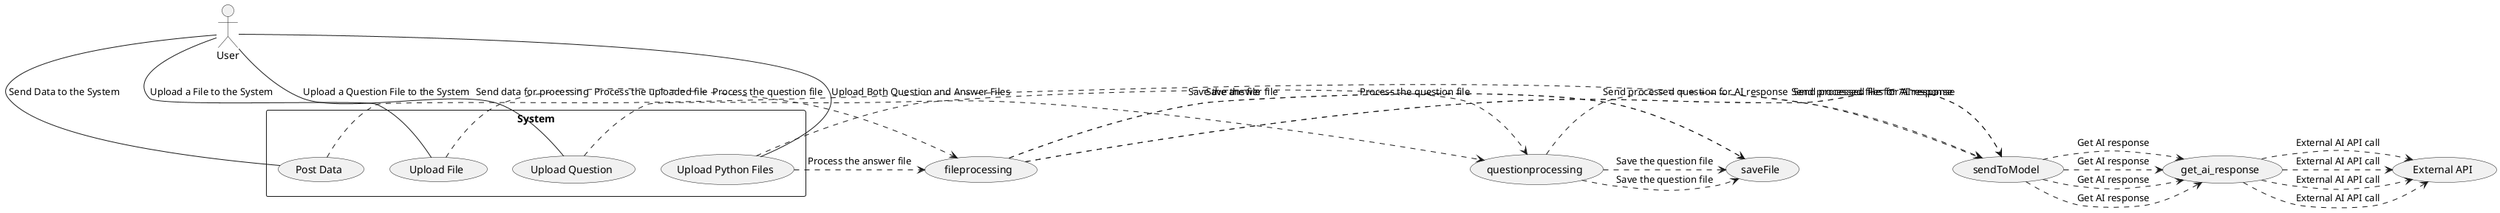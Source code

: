 @startuml
actor User

rectangle System {
  User -- (Post Data) : "Send Data to the System"
  User -- (Upload File) : "Upload a File to the System"
  User -- (Upload Question) : "Upload a Question File to the System"
  User -- (Upload Python Files) : "Upload Both Question and Answer Files"
}

(Post Data) .> (sendToModel) : "Send data for processing"
(sendToModel) .> (get_ai_response) : "Get AI response"
(get_ai_response) .> (External API) : "External AI API call"

(Upload File) .> (fileprocessing) : "Process the uploaded file"
(fileprocessing) .> (saveFile) : "Save the file"
(fileprocessing) .> (sendToModel) : "Send processed file for AI response"
(sendToModel) .> (get_ai_response) : "Get AI response"
(get_ai_response) .> (External API) : "External AI API call"

(Upload Question) .> (questionprocessing) : "Process the question file"
(questionprocessing) .> (saveFile) : "Save the question file"
(questionprocessing) .> (sendToModel) : "Send processed question for AI response"
(sendToModel) .> (get_ai_response) : "Get AI response"
(get_ai_response) .> (External API) : "External AI API call"

(Upload Python Files) .> (questionprocessing) : "Process the question file"
(Upload Python Files) .> (fileprocessing) : "Process the answer file"
(fileprocessing) .> (saveFile) : "Save the answer file"
(questionprocessing) .> (saveFile) : "Save the question file"
(fileprocessing) .> (sendToModel) : "Send processed files for AI response"
(sendToModel) .> (get_ai_response) : "Get AI response"
(get_ai_response) .> (External API) : "External AI API call"
@enduml
